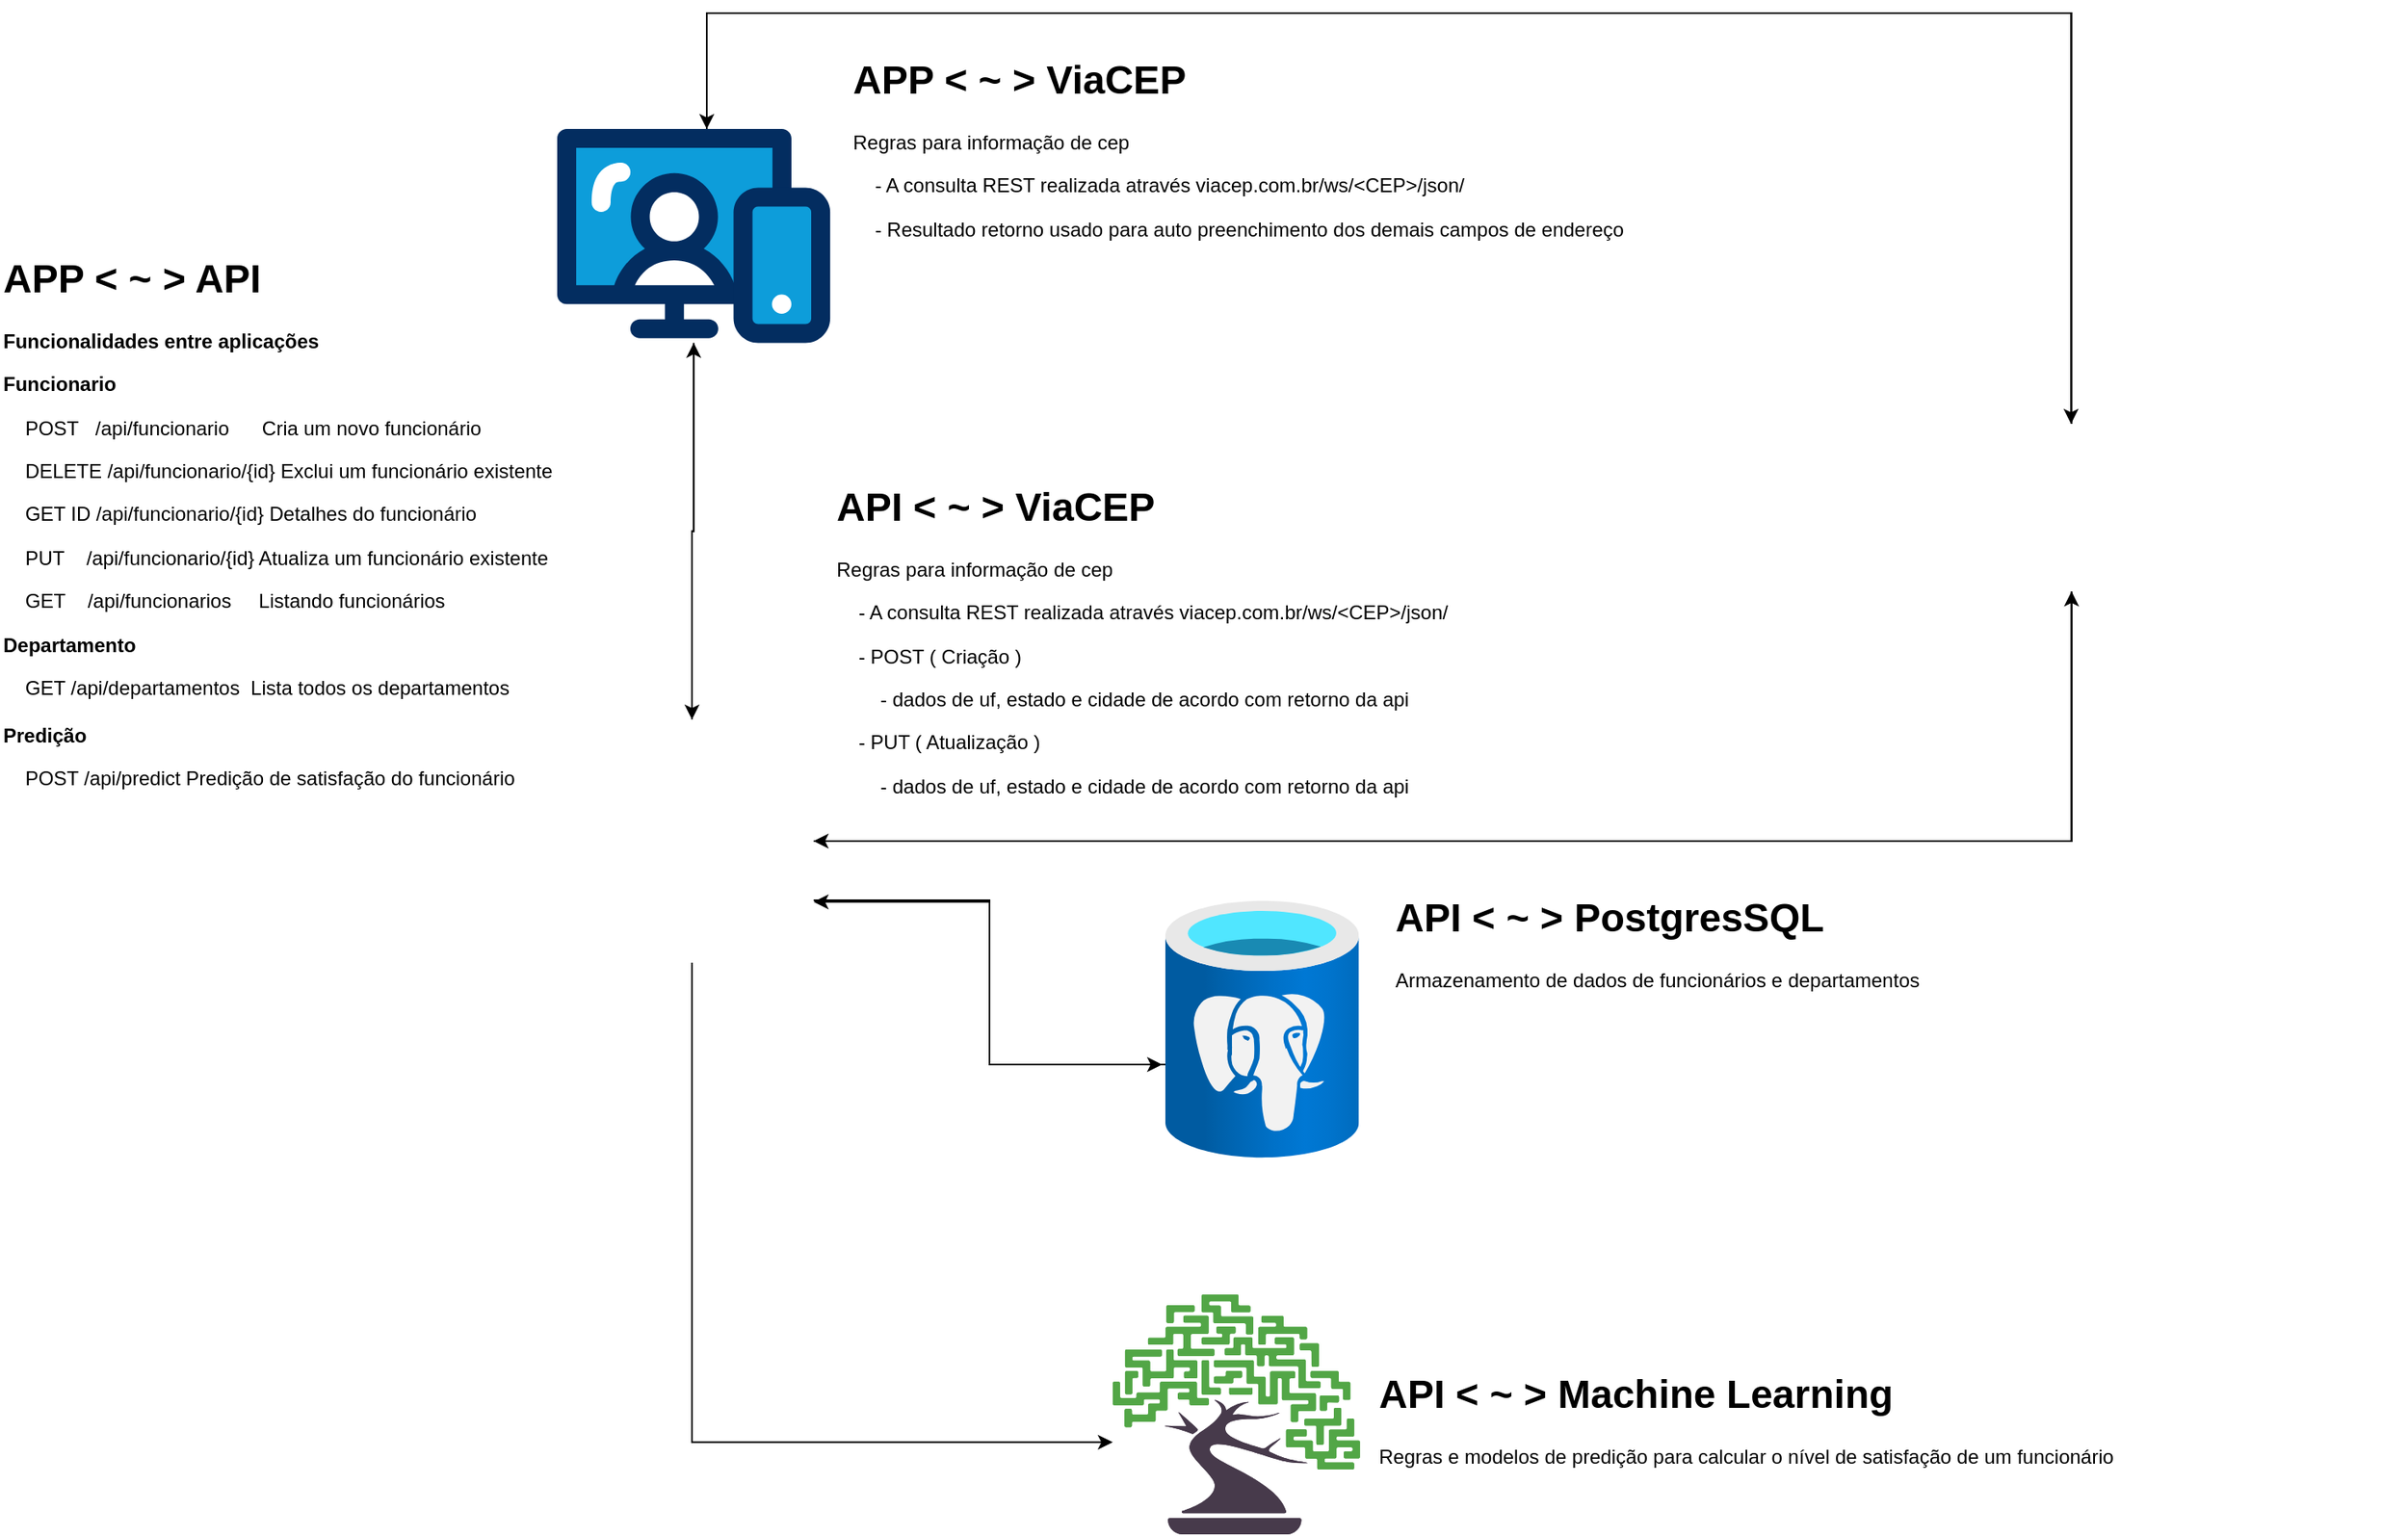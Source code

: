 <mxfile version="24.7.12">
  <diagram name="Página-1" id="mQfp9ySGgmR8H0wvH6xC">
    <mxGraphModel dx="2261" dy="761" grid="1" gridSize="10" guides="1" tooltips="1" connect="1" arrows="1" fold="1" page="1" pageScale="1" pageWidth="827" pageHeight="1169" math="0" shadow="0">
      <root>
        <mxCell id="0" />
        <mxCell id="1" parent="0" />
        <mxCell id="_H6RiOKsCRqZKMG_1P8V-11" style="edgeStyle=orthogonalEdgeStyle;rounded=0;orthogonalLoop=1;jettySize=auto;html=1;" parent="1" source="cTaWVgaZwqELDEjk1Sf7-2" target="O7gEAXPN0o9J1NnL75SC-1" edge="1">
          <mxGeometry relative="1" as="geometry">
            <Array as="points">
              <mxPoint x="433" y="160" />
              <mxPoint x="-397" y="160" />
            </Array>
          </mxGeometry>
        </mxCell>
        <mxCell id="_H6RiOKsCRqZKMG_1P8V-15" style="edgeStyle=orthogonalEdgeStyle;rounded=0;orthogonalLoop=1;jettySize=auto;html=1;" parent="1" source="cTaWVgaZwqELDEjk1Sf7-2" target="_H6RiOKsCRqZKMG_1P8V-9" edge="1">
          <mxGeometry relative="1" as="geometry">
            <Array as="points">
              <mxPoint x="433" y="664" />
            </Array>
          </mxGeometry>
        </mxCell>
        <mxCell id="cTaWVgaZwqELDEjk1Sf7-2" value="" style="shape=image;verticalLabelPosition=bottom;labelBackgroundColor=default;verticalAlign=top;aspect=fixed;imageAspect=0;image=https://viacep.com.br/estatico/images/viacep.png.pagespeed.ce.I80LiA6qpr.png;" parent="1" vertex="1">
          <mxGeometry x="230" y="410" width="406.58" height="102" as="geometry" />
        </mxCell>
        <mxCell id="rymssX53QFGPm8cZ5T_t-3" style="edgeStyle=orthogonalEdgeStyle;rounded=0;orthogonalLoop=1;jettySize=auto;html=1;entryX=1;entryY=0.75;entryDx=0;entryDy=0;" edge="1" parent="1" source="cTaWVgaZwqELDEjk1Sf7-5" target="_H6RiOKsCRqZKMG_1P8V-9">
          <mxGeometry relative="1" as="geometry">
            <Array as="points">
              <mxPoint x="-225" y="800" />
              <mxPoint x="-225" y="701" />
            </Array>
          </mxGeometry>
        </mxCell>
        <mxCell id="cTaWVgaZwqELDEjk1Sf7-5" value="" style="image;aspect=fixed;html=1;points=[];align=center;fontSize=12;image=img/lib/azure2/databases/Azure_Database_PostgreSQL_Server.svg;" parent="1" vertex="1">
          <mxGeometry x="-118" y="700" width="117.75" height="157" as="geometry" />
        </mxCell>
        <mxCell id="cTaWVgaZwqELDEjk1Sf7-7" value="&lt;h1 style=&quot;margin-top: 0px;&quot;&gt;API &amp;lt; ~ &amp;gt; ViaCEP&lt;/h1&gt;&lt;p&gt;Regras para informação de cep&lt;/p&gt;&lt;p&gt;&amp;nbsp; &amp;nbsp; - A consulta REST realizada através viacep.com.br/ws/&amp;lt;CEP&amp;gt;/json/&lt;/p&gt;&lt;p&gt;&amp;nbsp; &amp;nbsp; - POST ( Criação )&lt;/p&gt;&lt;p&gt;&amp;nbsp; &amp;nbsp; &amp;nbsp; &amp;nbsp; - dados de uf, estado e cidade de acordo com retorno da api&lt;/p&gt;&lt;p&gt;&amp;nbsp; &amp;nbsp; - PUT ( Atualização )&lt;/p&gt;&lt;p&gt;&amp;nbsp; &amp;nbsp; &amp;nbsp; &amp;nbsp; - dados de uf, estado e cidade de acordo com retorno da api&lt;/p&gt;" style="text;html=1;whiteSpace=wrap;overflow=hidden;rounded=0;" parent="1" vertex="1">
          <mxGeometry x="-320" y="440" width="460" height="210" as="geometry" />
        </mxCell>
        <mxCell id="_H6RiOKsCRqZKMG_1P8V-10" style="edgeStyle=orthogonalEdgeStyle;rounded=0;orthogonalLoop=1;jettySize=auto;html=1;" parent="1" source="O7gEAXPN0o9J1NnL75SC-1" target="cTaWVgaZwqELDEjk1Sf7-2" edge="1">
          <mxGeometry relative="1" as="geometry">
            <Array as="points">
              <mxPoint x="-397" y="160" />
              <mxPoint x="433" y="160" />
            </Array>
          </mxGeometry>
        </mxCell>
        <mxCell id="_H6RiOKsCRqZKMG_1P8V-12" style="edgeStyle=orthogonalEdgeStyle;rounded=0;orthogonalLoop=1;jettySize=auto;html=1;" parent="1" source="O7gEAXPN0o9J1NnL75SC-1" target="_H6RiOKsCRqZKMG_1P8V-9" edge="1">
          <mxGeometry relative="1" as="geometry" />
        </mxCell>
        <mxCell id="O7gEAXPN0o9J1NnL75SC-1" value="" style="verticalLabelPosition=bottom;aspect=fixed;html=1;shape=mxgraph.salesforce.web;" parent="1" vertex="1">
          <mxGeometry x="-488" y="230" width="166.08" height="131.21" as="geometry" />
        </mxCell>
        <mxCell id="O7gEAXPN0o9J1NnL75SC-11" value="&lt;h1 style=&quot;margin-top: 0px;&quot;&gt;APP &amp;lt; ~ &amp;gt; ViaCEP&lt;/h1&gt;&lt;p&gt;Regras para informação de cep&lt;/p&gt;&lt;p&gt;&amp;nbsp; &amp;nbsp; - A consulta REST realizada através viacep.com.br/ws/&amp;lt;CEP&amp;gt;/json/&lt;/p&gt;&lt;p&gt;&amp;nbsp; &amp;nbsp; - Resultado retorno usado para auto preenchimento dos demais campos de endereço&lt;/p&gt;" style="text;html=1;whiteSpace=wrap;overflow=hidden;rounded=0;" parent="1" vertex="1">
          <mxGeometry x="-310" y="180" width="560" height="210" as="geometry" />
        </mxCell>
        <mxCell id="_H6RiOKsCRqZKMG_1P8V-1" value="&lt;h1 style=&quot;margin-top: 0px;&quot;&gt;APP &amp;lt; ~ &amp;gt; API&lt;/h1&gt;&lt;p&gt;&lt;b&gt;Funcionalidades entre aplicações&lt;/b&gt;&lt;/p&gt;&lt;p&gt;&lt;b&gt;Funcionario&lt;/b&gt;&lt;/p&gt;&lt;p&gt;&amp;nbsp; &amp;nbsp; POST&amp;nbsp; &amp;nbsp;/api/funcionario&amp;nbsp; &amp;nbsp; &amp;nbsp; Cria um novo funcionário&lt;/p&gt;&lt;p&gt;&amp;nbsp; &amp;nbsp; DELETE /api/funcionario/{id} Exclui um funcionário existente&lt;/p&gt;&lt;p&gt;&amp;nbsp; &amp;nbsp; GET ID /api/funcionario/{id} Detalhes do funcionário&lt;/p&gt;&lt;p&gt;&amp;nbsp; &amp;nbsp; PUT&amp;nbsp; &amp;nbsp; /api/funcionario/{id} Atualiza um funcionário existente&lt;/p&gt;&lt;p&gt;&amp;nbsp; &amp;nbsp; GET&amp;nbsp; &amp;nbsp; /api/funcionarios&amp;nbsp; &amp;nbsp; &amp;nbsp;Listando funcionários&lt;/p&gt;&lt;p&gt;&lt;b&gt;Departamento&lt;/b&gt;&lt;/p&gt;&lt;p&gt;&amp;nbsp; &amp;nbsp; GET /api/departamentos&amp;nbsp; Lista todos os departamentos&lt;br&gt;&lt;br&gt;&lt;b&gt;Predição&lt;/b&gt;&lt;/p&gt;&lt;p&gt;&amp;nbsp; &amp;nbsp; POST /api/predict Predição de satisfação do funcionário&lt;/p&gt;" style="text;html=1;whiteSpace=wrap;overflow=hidden;rounded=0;" parent="1" vertex="1">
          <mxGeometry x="-827" y="301" width="453" height="339" as="geometry" />
        </mxCell>
        <mxCell id="_H6RiOKsCRqZKMG_1P8V-13" style="edgeStyle=orthogonalEdgeStyle;rounded=0;orthogonalLoop=1;jettySize=auto;html=1;" parent="1" source="_H6RiOKsCRqZKMG_1P8V-9" target="O7gEAXPN0o9J1NnL75SC-1" edge="1">
          <mxGeometry relative="1" as="geometry" />
        </mxCell>
        <mxCell id="_H6RiOKsCRqZKMG_1P8V-14" style="edgeStyle=orthogonalEdgeStyle;rounded=0;orthogonalLoop=1;jettySize=auto;html=1;" parent="1" source="_H6RiOKsCRqZKMG_1P8V-9" target="cTaWVgaZwqELDEjk1Sf7-2" edge="1">
          <mxGeometry relative="1" as="geometry" />
        </mxCell>
        <mxCell id="_H6RiOKsCRqZKMG_1P8V-9" value="" style="shape=image;html=1;verticalAlign=top;verticalLabelPosition=bottom;labelBackgroundColor=#ffffff;imageAspect=0;aspect=fixed;image=https://cdn0.iconfinder.com/data/icons/long-shadow-web-icons/512/python-128.png" parent="1" vertex="1">
          <mxGeometry x="-480" y="590" width="148" height="148" as="geometry" />
        </mxCell>
        <mxCell id="rymssX53QFGPm8cZ5T_t-1" value="" style="image;aspect=fixed;html=1;points=[];align=center;fontSize=12;image=img/lib/azure2/ai_machine_learning/Bonsai.svg;" vertex="1" parent="1">
          <mxGeometry x="-150" y="940" width="150.42" height="146" as="geometry" />
        </mxCell>
        <mxCell id="rymssX53QFGPm8cZ5T_t-2" style="edgeStyle=orthogonalEdgeStyle;rounded=0;orthogonalLoop=1;jettySize=auto;html=1;" edge="1" parent="1" source="_H6RiOKsCRqZKMG_1P8V-9">
          <mxGeometry relative="1" as="geometry">
            <mxPoint x="-120" y="800" as="targetPoint" />
            <Array as="points">
              <mxPoint x="-225" y="700" />
              <mxPoint x="-225" y="800" />
            </Array>
          </mxGeometry>
        </mxCell>
        <mxCell id="rymssX53QFGPm8cZ5T_t-5" style="edgeStyle=orthogonalEdgeStyle;rounded=0;orthogonalLoop=1;jettySize=auto;html=1;entryX=0;entryY=0.616;entryDx=0;entryDy=0;entryPerimeter=0;" edge="1" parent="1" source="_H6RiOKsCRqZKMG_1P8V-9" target="rymssX53QFGPm8cZ5T_t-1">
          <mxGeometry relative="1" as="geometry">
            <Array as="points">
              <mxPoint x="-406" y="1030" />
            </Array>
          </mxGeometry>
        </mxCell>
        <mxCell id="rymssX53QFGPm8cZ5T_t-6" value="&lt;h1 style=&quot;margin-top: 0px;&quot;&gt;API &amp;lt; ~ &amp;gt; PostgresSQL&lt;/h1&gt;&lt;p&gt;Armazenamento de dados de funcionários e departamentos&lt;/p&gt;" style="text;html=1;whiteSpace=wrap;overflow=hidden;rounded=0;" vertex="1" parent="1">
          <mxGeometry x="20" y="690" width="460" height="90" as="geometry" />
        </mxCell>
        <mxCell id="rymssX53QFGPm8cZ5T_t-7" value="&lt;h1 style=&quot;margin-top: 0px;&quot;&gt;API &amp;lt; ~ &amp;gt; Machine Learning&lt;/h1&gt;&lt;p&gt;Regras e modelos de predição para calcular o nível de satisfação de um funcionário&lt;/p&gt;" style="text;html=1;whiteSpace=wrap;overflow=hidden;rounded=0;" vertex="1" parent="1">
          <mxGeometry x="10" y="980" width="460" height="90" as="geometry" />
        </mxCell>
      </root>
    </mxGraphModel>
  </diagram>
</mxfile>
